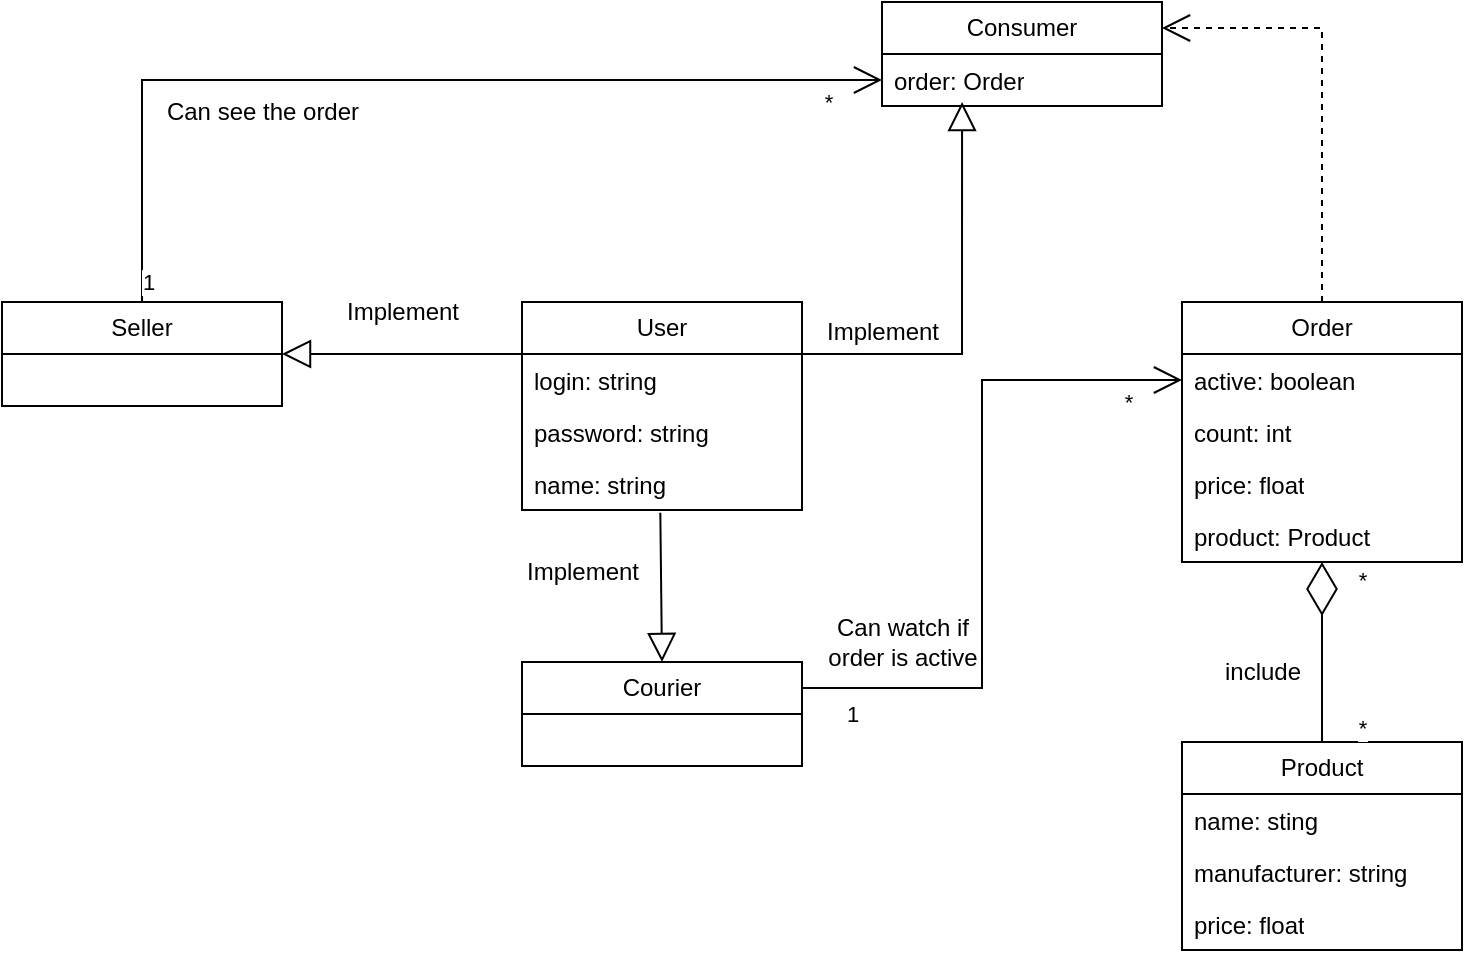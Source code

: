 <mxfile version="22.0.4" type="device">
  <diagram name="Page-1" id="c4acf3e9-155e-7222-9cf6-157b1a14988f">
    <mxGraphModel dx="1259" dy="673" grid="1" gridSize="10" guides="1" tooltips="1" connect="1" arrows="1" fold="1" page="1" pageScale="1" pageWidth="850" pageHeight="1100" background="none" math="0" shadow="0">
      <root>
        <mxCell id="0" />
        <mxCell id="1" parent="0" />
        <mxCell id="JucH0bdHnx9_qoao5w32-1" value="User" style="swimlane;fontStyle=0;childLayout=stackLayout;horizontal=1;startSize=26;fillColor=none;horizontalStack=0;resizeParent=1;resizeParentMax=0;resizeLast=0;collapsible=1;marginBottom=0;whiteSpace=wrap;html=1;swimlaneLine=1;" vertex="1" parent="1">
          <mxGeometry x="340" y="200" width="140" height="104" as="geometry" />
        </mxCell>
        <mxCell id="JucH0bdHnx9_qoao5w32-2" value="login: string" style="text;strokeColor=none;fillColor=none;align=left;verticalAlign=top;spacingLeft=4;spacingRight=4;overflow=hidden;rotatable=0;points=[[0,0.5],[1,0.5]];portConstraint=eastwest;whiteSpace=wrap;html=1;" vertex="1" parent="JucH0bdHnx9_qoao5w32-1">
          <mxGeometry y="26" width="140" height="26" as="geometry" />
        </mxCell>
        <mxCell id="JucH0bdHnx9_qoao5w32-3" value="password: string&lt;br&gt;" style="text;strokeColor=none;fillColor=none;align=left;verticalAlign=top;spacingLeft=4;spacingRight=4;overflow=hidden;rotatable=0;points=[[0,0.5],[1,0.5]];portConstraint=eastwest;whiteSpace=wrap;html=1;" vertex="1" parent="JucH0bdHnx9_qoao5w32-1">
          <mxGeometry y="52" width="140" height="26" as="geometry" />
        </mxCell>
        <mxCell id="JucH0bdHnx9_qoao5w32-4" value="name: string&lt;br&gt;" style="text;strokeColor=none;fillColor=none;align=left;verticalAlign=top;spacingLeft=4;spacingRight=4;overflow=hidden;rotatable=0;points=[[0,0.5],[1,0.5]];portConstraint=eastwest;whiteSpace=wrap;html=1;" vertex="1" parent="JucH0bdHnx9_qoao5w32-1">
          <mxGeometry y="78" width="140" height="26" as="geometry" />
        </mxCell>
        <mxCell id="JucH0bdHnx9_qoao5w32-13" value="Consumer" style="swimlane;fontStyle=0;childLayout=stackLayout;horizontal=1;startSize=26;fillColor=none;horizontalStack=0;resizeParent=1;resizeParentMax=0;resizeLast=0;collapsible=1;marginBottom=0;whiteSpace=wrap;html=1;" vertex="1" parent="1">
          <mxGeometry x="520" y="50" width="140" height="52" as="geometry" />
        </mxCell>
        <mxCell id="JucH0bdHnx9_qoao5w32-14" value="order: Order" style="text;strokeColor=none;fillColor=none;align=left;verticalAlign=top;spacingLeft=4;spacingRight=4;overflow=hidden;rotatable=0;points=[[0,0.5],[1,0.5]];portConstraint=eastwest;whiteSpace=wrap;html=1;" vertex="1" parent="JucH0bdHnx9_qoao5w32-13">
          <mxGeometry y="26" width="140" height="26" as="geometry" />
        </mxCell>
        <mxCell id="JucH0bdHnx9_qoao5w32-20" value="Order" style="swimlane;fontStyle=0;childLayout=stackLayout;horizontal=1;startSize=26;fillColor=none;horizontalStack=0;resizeParent=1;resizeParentMax=0;resizeLast=0;collapsible=1;marginBottom=0;whiteSpace=wrap;html=1;" vertex="1" parent="1">
          <mxGeometry x="670" y="200" width="140" height="130" as="geometry" />
        </mxCell>
        <mxCell id="JucH0bdHnx9_qoao5w32-48" value="active: boolean" style="text;strokeColor=none;fillColor=none;align=left;verticalAlign=top;spacingLeft=4;spacingRight=4;overflow=hidden;rotatable=0;points=[[0,0.5],[1,0.5]];portConstraint=eastwest;whiteSpace=wrap;html=1;" vertex="1" parent="JucH0bdHnx9_qoao5w32-20">
          <mxGeometry y="26" width="140" height="26" as="geometry" />
        </mxCell>
        <mxCell id="JucH0bdHnx9_qoao5w32-21" value="count: int" style="text;strokeColor=none;fillColor=none;align=left;verticalAlign=top;spacingLeft=4;spacingRight=4;overflow=hidden;rotatable=0;points=[[0,0.5],[1,0.5]];portConstraint=eastwest;whiteSpace=wrap;html=1;" vertex="1" parent="JucH0bdHnx9_qoao5w32-20">
          <mxGeometry y="52" width="140" height="26" as="geometry" />
        </mxCell>
        <mxCell id="JucH0bdHnx9_qoao5w32-22" value="price: float&lt;br&gt;" style="text;strokeColor=none;fillColor=none;align=left;verticalAlign=top;spacingLeft=4;spacingRight=4;overflow=hidden;rotatable=0;points=[[0,0.5],[1,0.5]];portConstraint=eastwest;whiteSpace=wrap;html=1;" vertex="1" parent="JucH0bdHnx9_qoao5w32-20">
          <mxGeometry y="78" width="140" height="26" as="geometry" />
        </mxCell>
        <mxCell id="JucH0bdHnx9_qoao5w32-23" value="product: Product" style="text;strokeColor=none;fillColor=none;align=left;verticalAlign=top;spacingLeft=4;spacingRight=4;overflow=hidden;rotatable=0;points=[[0,0.5],[1,0.5]];portConstraint=eastwest;whiteSpace=wrap;html=1;" vertex="1" parent="JucH0bdHnx9_qoao5w32-20">
          <mxGeometry y="104" width="140" height="26" as="geometry" />
        </mxCell>
        <mxCell id="JucH0bdHnx9_qoao5w32-24" value="" style="endArrow=open;endSize=12;dashed=1;html=1;rounded=0;exitX=0.5;exitY=0;exitDx=0;exitDy=0;entryX=1;entryY=0.25;entryDx=0;entryDy=0;align=center;" edge="1" parent="1" source="JucH0bdHnx9_qoao5w32-20" target="JucH0bdHnx9_qoao5w32-13">
          <mxGeometry x="-0.539" width="160" relative="1" as="geometry">
            <mxPoint x="340" y="260" as="sourcePoint" />
            <mxPoint x="500" y="260" as="targetPoint" />
            <Array as="points">
              <mxPoint x="740" y="63" />
            </Array>
            <mxPoint as="offset" />
          </mxGeometry>
        </mxCell>
        <mxCell id="JucH0bdHnx9_qoao5w32-25" value="Product" style="swimlane;fontStyle=0;childLayout=stackLayout;horizontal=1;startSize=26;fillColor=none;horizontalStack=0;resizeParent=1;resizeParentMax=0;resizeLast=0;collapsible=1;marginBottom=0;whiteSpace=wrap;html=1;" vertex="1" parent="1">
          <mxGeometry x="670" y="420" width="140" height="104" as="geometry" />
        </mxCell>
        <mxCell id="JucH0bdHnx9_qoao5w32-26" value="name: sting" style="text;strokeColor=none;fillColor=none;align=left;verticalAlign=top;spacingLeft=4;spacingRight=4;overflow=hidden;rotatable=0;points=[[0,0.5],[1,0.5]];portConstraint=eastwest;whiteSpace=wrap;html=1;" vertex="1" parent="JucH0bdHnx9_qoao5w32-25">
          <mxGeometry y="26" width="140" height="26" as="geometry" />
        </mxCell>
        <mxCell id="JucH0bdHnx9_qoao5w32-34" value="manufacturer: string" style="text;strokeColor=none;fillColor=none;align=left;verticalAlign=top;spacingLeft=4;spacingRight=4;overflow=hidden;rotatable=0;points=[[0,0.5],[1,0.5]];portConstraint=eastwest;whiteSpace=wrap;html=1;" vertex="1" parent="JucH0bdHnx9_qoao5w32-25">
          <mxGeometry y="52" width="140" height="26" as="geometry" />
        </mxCell>
        <mxCell id="JucH0bdHnx9_qoao5w32-27" value="price: float" style="text;strokeColor=none;fillColor=none;align=left;verticalAlign=top;spacingLeft=4;spacingRight=4;overflow=hidden;rotatable=0;points=[[0,0.5],[1,0.5]];portConstraint=eastwest;whiteSpace=wrap;html=1;" vertex="1" parent="JucH0bdHnx9_qoao5w32-25">
          <mxGeometry y="78" width="140" height="26" as="geometry" />
        </mxCell>
        <mxCell id="JucH0bdHnx9_qoao5w32-29" value="" style="endArrow=diamondThin;endFill=0;endSize=24;html=1;rounded=0;exitX=0.5;exitY=0;exitDx=0;exitDy=0;" edge="1" parent="1" source="JucH0bdHnx9_qoao5w32-25" target="JucH0bdHnx9_qoao5w32-23">
          <mxGeometry width="160" relative="1" as="geometry">
            <mxPoint x="340" y="260" as="sourcePoint" />
            <mxPoint x="500" y="260" as="targetPoint" />
          </mxGeometry>
        </mxCell>
        <mxCell id="JucH0bdHnx9_qoao5w32-43" value="*" style="edgeLabel;html=1;align=center;verticalAlign=middle;resizable=0;points=[];" vertex="1" connectable="0" parent="JucH0bdHnx9_qoao5w32-29">
          <mxGeometry x="-0.736" y="2" relative="1" as="geometry">
            <mxPoint x="22" y="5" as="offset" />
          </mxGeometry>
        </mxCell>
        <mxCell id="JucH0bdHnx9_qoao5w32-44" value="*" style="edgeLabel;html=1;align=center;verticalAlign=middle;resizable=0;points=[];" vertex="1" connectable="0" parent="JucH0bdHnx9_qoao5w32-29">
          <mxGeometry x="0.413" relative="1" as="geometry">
            <mxPoint x="20" y="-18" as="offset" />
          </mxGeometry>
        </mxCell>
        <mxCell id="JucH0bdHnx9_qoao5w32-35" value="Seller" style="swimlane;fontStyle=0;childLayout=stackLayout;horizontal=1;startSize=26;fillColor=none;horizontalStack=0;resizeParent=1;resizeParentMax=0;resizeLast=0;collapsible=1;marginBottom=0;whiteSpace=wrap;html=1;" vertex="1" parent="1">
          <mxGeometry x="80" y="200" width="140" height="52" as="geometry" />
        </mxCell>
        <mxCell id="JucH0bdHnx9_qoao5w32-39" value="" style="endArrow=block;endFill=0;endSize=12;html=1;rounded=0;exitX=1;exitY=0.25;exitDx=0;exitDy=0;entryX=0.286;entryY=0.923;entryDx=0;entryDy=0;entryPerimeter=0;" edge="1" parent="1" source="JucH0bdHnx9_qoao5w32-1" target="JucH0bdHnx9_qoao5w32-14">
          <mxGeometry width="160" relative="1" as="geometry">
            <mxPoint x="340" y="260" as="sourcePoint" />
            <mxPoint x="500" y="260" as="targetPoint" />
            <Array as="points">
              <mxPoint x="560" y="226" />
            </Array>
          </mxGeometry>
        </mxCell>
        <mxCell id="JucH0bdHnx9_qoao5w32-42" value="" style="endArrow=block;endFill=0;endSize=12;html=1;rounded=0;exitX=0;exitY=0.25;exitDx=0;exitDy=0;entryX=1;entryY=0.5;entryDx=0;entryDy=0;" edge="1" parent="1" source="JucH0bdHnx9_qoao5w32-1" target="JucH0bdHnx9_qoao5w32-35">
          <mxGeometry width="160" relative="1" as="geometry">
            <mxPoint x="330" y="170" as="sourcePoint" />
            <mxPoint x="490" y="170" as="targetPoint" />
          </mxGeometry>
        </mxCell>
        <mxCell id="JucH0bdHnx9_qoao5w32-45" value="include" style="text;html=1;align=center;verticalAlign=middle;resizable=0;points=[];autosize=1;strokeColor=none;fillColor=none;" vertex="1" parent="1">
          <mxGeometry x="680" y="370" width="60" height="30" as="geometry" />
        </mxCell>
        <mxCell id="JucH0bdHnx9_qoao5w32-46" value="Implement" style="text;html=1;align=center;verticalAlign=middle;resizable=0;points=[];autosize=1;strokeColor=none;fillColor=none;" vertex="1" parent="1">
          <mxGeometry x="480" y="200" width="80" height="30" as="geometry" />
        </mxCell>
        <mxCell id="JucH0bdHnx9_qoao5w32-47" value="Implement" style="text;html=1;align=center;verticalAlign=middle;resizable=0;points=[];autosize=1;strokeColor=none;fillColor=none;" vertex="1" parent="1">
          <mxGeometry x="240" y="190" width="80" height="30" as="geometry" />
        </mxCell>
        <mxCell id="JucH0bdHnx9_qoao5w32-49" value="Courier" style="swimlane;fontStyle=0;childLayout=stackLayout;horizontal=1;startSize=26;fillColor=none;horizontalStack=0;resizeParent=1;resizeParentMax=0;resizeLast=0;collapsible=1;marginBottom=0;whiteSpace=wrap;html=1;" vertex="1" parent="1">
          <mxGeometry x="340" y="380" width="140" height="52" as="geometry" />
        </mxCell>
        <mxCell id="JucH0bdHnx9_qoao5w32-53" value="" style="endArrow=block;endFill=0;endSize=12;html=1;rounded=0;exitX=0.494;exitY=1.055;exitDx=0;exitDy=0;entryX=0.5;entryY=0;entryDx=0;entryDy=0;exitPerimeter=0;" edge="1" parent="1" source="JucH0bdHnx9_qoao5w32-4" target="JucH0bdHnx9_qoao5w32-49">
          <mxGeometry width="160" relative="1" as="geometry">
            <mxPoint x="350" y="236" as="sourcePoint" />
            <mxPoint x="230" y="236" as="targetPoint" />
          </mxGeometry>
        </mxCell>
        <mxCell id="JucH0bdHnx9_qoao5w32-54" value="Implement" style="text;html=1;align=center;verticalAlign=middle;resizable=0;points=[];autosize=1;strokeColor=none;fillColor=none;" vertex="1" parent="1">
          <mxGeometry x="330" y="320" width="80" height="30" as="geometry" />
        </mxCell>
        <mxCell id="JucH0bdHnx9_qoao5w32-55" value="" style="endArrow=open;endFill=1;endSize=12;html=1;rounded=0;exitX=1;exitY=0.25;exitDx=0;exitDy=0;entryX=0;entryY=0.5;entryDx=0;entryDy=0;" edge="1" parent="1" source="JucH0bdHnx9_qoao5w32-49" target="JucH0bdHnx9_qoao5w32-48">
          <mxGeometry width="160" relative="1" as="geometry">
            <mxPoint x="330" y="400" as="sourcePoint" />
            <mxPoint x="490" y="400" as="targetPoint" />
            <Array as="points">
              <mxPoint x="570" y="393" />
              <mxPoint x="570" y="239" />
            </Array>
          </mxGeometry>
        </mxCell>
        <mxCell id="JucH0bdHnx9_qoao5w32-65" value="1" style="edgeLabel;html=1;align=center;verticalAlign=middle;resizable=0;points=[];" vertex="1" connectable="0" parent="JucH0bdHnx9_qoao5w32-55">
          <mxGeometry x="-0.857" y="-2" relative="1" as="geometry">
            <mxPoint y="11" as="offset" />
          </mxGeometry>
        </mxCell>
        <mxCell id="JucH0bdHnx9_qoao5w32-66" value="*" style="edgeLabel;html=1;align=center;verticalAlign=middle;resizable=0;points=[];" vertex="1" connectable="0" parent="JucH0bdHnx9_qoao5w32-55">
          <mxGeometry x="0.84" y="-1" relative="1" as="geometry">
            <mxPoint y="10" as="offset" />
          </mxGeometry>
        </mxCell>
        <mxCell id="JucH0bdHnx9_qoao5w32-56" value="Can watch if&lt;br&gt;order is active" style="text;html=1;align=center;verticalAlign=middle;resizable=0;points=[];autosize=1;strokeColor=none;fillColor=none;" vertex="1" parent="1">
          <mxGeometry x="480" y="350" width="100" height="40" as="geometry" />
        </mxCell>
        <mxCell id="JucH0bdHnx9_qoao5w32-61" value="Can see the order" style="text;html=1;align=center;verticalAlign=middle;resizable=0;points=[];autosize=1;strokeColor=none;fillColor=none;" vertex="1" parent="1">
          <mxGeometry x="150" y="90" width="120" height="30" as="geometry" />
        </mxCell>
        <mxCell id="JucH0bdHnx9_qoao5w32-62" value="" style="endArrow=open;endFill=1;endSize=12;html=1;rounded=0;exitX=0.5;exitY=0;exitDx=0;exitDy=0;entryX=0;entryY=0.5;entryDx=0;entryDy=0;" edge="1" parent="1" source="JucH0bdHnx9_qoao5w32-35" target="JucH0bdHnx9_qoao5w32-14">
          <mxGeometry width="160" relative="1" as="geometry">
            <mxPoint x="380" y="250" as="sourcePoint" />
            <mxPoint x="540" y="250" as="targetPoint" />
            <Array as="points">
              <mxPoint x="150" y="89" />
            </Array>
          </mxGeometry>
        </mxCell>
        <mxCell id="JucH0bdHnx9_qoao5w32-63" value="1" style="edgeLabel;html=1;align=center;verticalAlign=middle;resizable=0;points=[];" vertex="1" connectable="0" parent="JucH0bdHnx9_qoao5w32-62">
          <mxGeometry x="-0.863" y="-3" relative="1" as="geometry">
            <mxPoint y="23" as="offset" />
          </mxGeometry>
        </mxCell>
        <mxCell id="JucH0bdHnx9_qoao5w32-64" value="*" style="edgeLabel;html=1;align=center;verticalAlign=middle;resizable=0;points=[];" vertex="1" connectable="0" parent="JucH0bdHnx9_qoao5w32-62">
          <mxGeometry x="0.886" y="1" relative="1" as="geometry">
            <mxPoint y="12" as="offset" />
          </mxGeometry>
        </mxCell>
      </root>
    </mxGraphModel>
  </diagram>
</mxfile>

